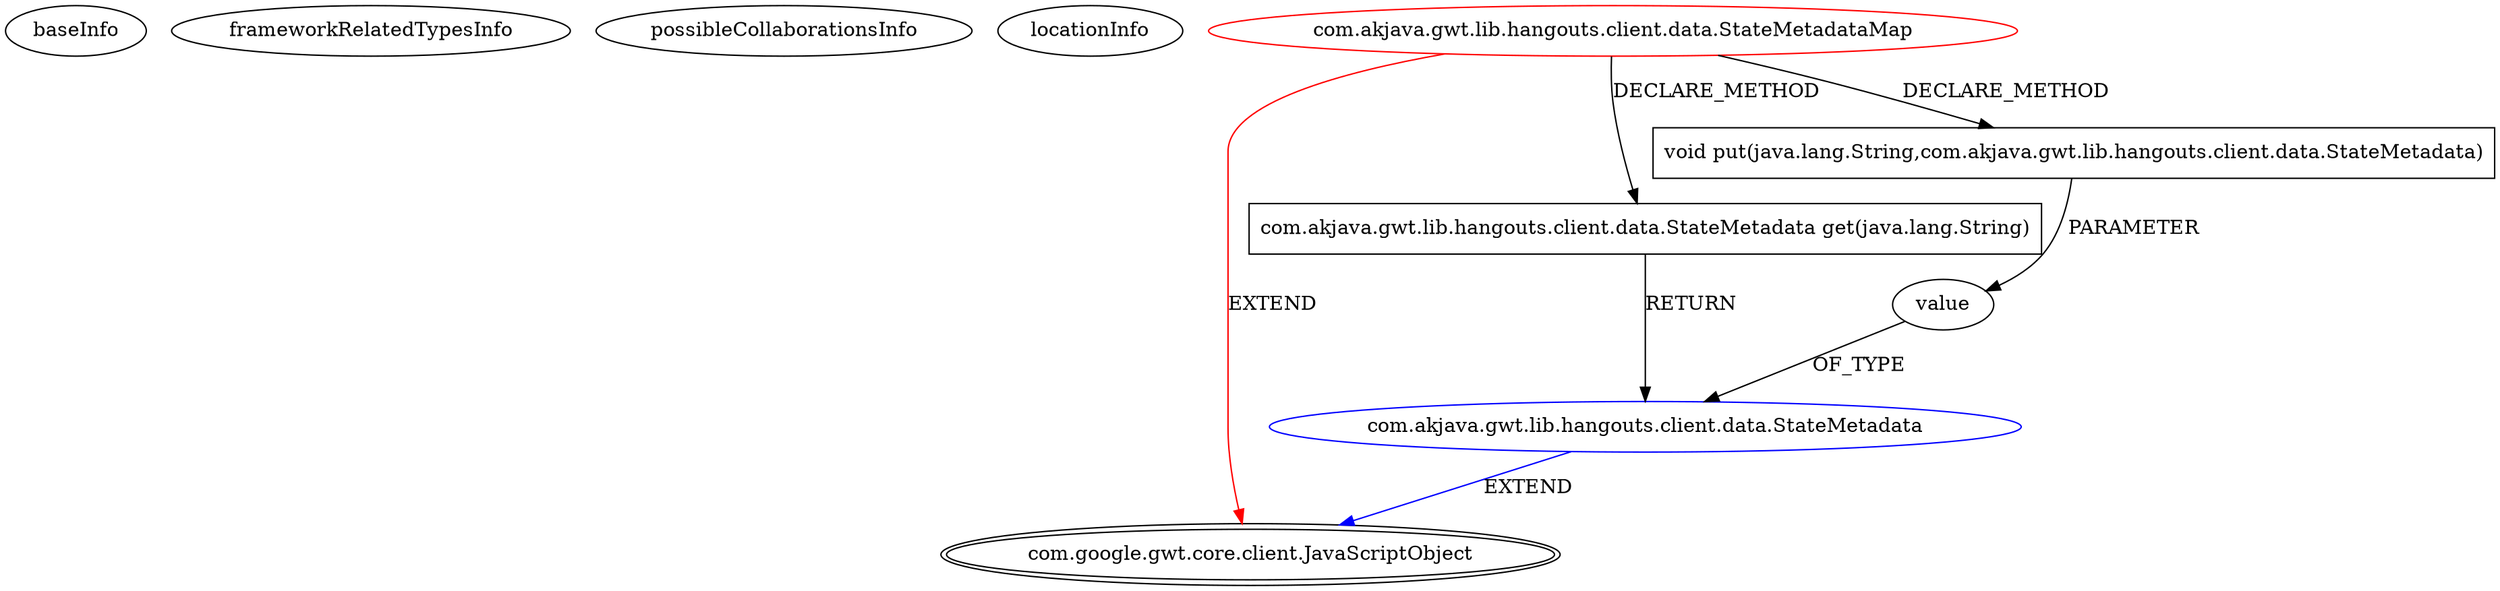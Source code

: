 digraph {
baseInfo[graphId=609,category="extension_graph",isAnonymous=false,possibleRelation=true]
frameworkRelatedTypesInfo[0="com.google.gwt.core.client.JavaScriptObject"]
possibleCollaborationsInfo[0="609~CLIENT_METHOD_DECLARATION-PARAMETER_DECLARATION-CLIENT_METHOD_DECLARATION-RETURN_TYPE-~com.google.gwt.core.client.JavaScriptObject ~com.google.gwt.core.client.JavaScriptObject ~false~false"]
locationInfo[projectName="akjava-GWT-Hangouts",filePath="/akjava-GWT-Hangouts/GWT-Hangouts-master/src/com/akjava/gwt/lib/hangouts/client/data/StateMetadataMap.java",contextSignature="StateMetadataMap",graphId="609"]
0[label="com.akjava.gwt.lib.hangouts.client.data.StateMetadataMap",vertexType="ROOT_CLIENT_CLASS_DECLARATION",isFrameworkType=false,color=red]
1[label="com.google.gwt.core.client.JavaScriptObject",vertexType="FRAMEWORK_CLASS_TYPE",isFrameworkType=true,peripheries=2]
4[label="com.akjava.gwt.lib.hangouts.client.data.StateMetadata get(java.lang.String)",vertexType="CLIENT_METHOD_DECLARATION",isFrameworkType=false,shape=box]
5[label="com.akjava.gwt.lib.hangouts.client.data.StateMetadata",vertexType="REFERENCE_CLIENT_CLASS_DECLARATION",isFrameworkType=false,color=blue]
7[label="void put(java.lang.String,com.akjava.gwt.lib.hangouts.client.data.StateMetadata)",vertexType="CLIENT_METHOD_DECLARATION",isFrameworkType=false,shape=box]
8[label="value",vertexType="PARAMETER_DECLARATION",isFrameworkType=false]
0->1[label="EXTEND",color=red]
0->4[label="DECLARE_METHOD"]
5->1[label="EXTEND",color=blue]
4->5[label="RETURN"]
0->7[label="DECLARE_METHOD"]
8->5[label="OF_TYPE"]
7->8[label="PARAMETER"]
}
